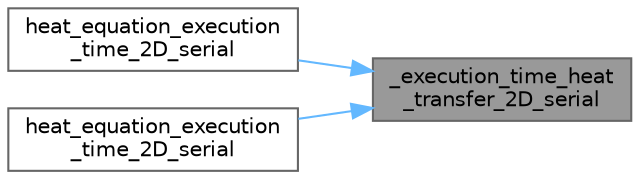 digraph "_execution_time_heat_transfer_2D_serial"
{
 // LATEX_PDF_SIZE
  bgcolor="transparent";
  edge [fontname=Helvetica,fontsize=10,labelfontname=Helvetica,labelfontsize=10];
  node [fontname=Helvetica,fontsize=10,shape=box,height=0.2,width=0.4];
  rankdir="RL";
  Node1 [id="Node000001",label="_execution_time_heat\l_transfer_2D_serial",height=0.2,width=0.4,color="gray40", fillcolor="grey60", style="filled", fontcolor="black",tooltip="This is a function that simulates the heat transfer in 2D object, and return the execution time witho..."];
  Node1 -> Node2 [id="edge1_Node000001_Node000002",dir="back",color="steelblue1",style="solid",tooltip=" "];
  Node2 [id="Node000002",label="heat_equation_execution\l_time_2D_serial",height=0.2,width=0.4,color="grey40", fillcolor="white", style="filled",URL="$temp2_2physics_8c.html#a98eca1ec0b0448c2e27a6854e5283bcf",tooltip=" "];
  Node1 -> Node3 [id="edge2_Node000001_Node000003",dir="back",color="steelblue1",style="solid",tooltip=" "];
  Node3 [id="Node000003",label="heat_equation_execution\l_time_2D_serial",height=0.2,width=0.4,color="grey40", fillcolor="white", style="filled",URL="$_physics___l_i_b_2src_2physics_8c.html#ab02315d90676197d2d723823d13cb4f9",tooltip=" "];
}
